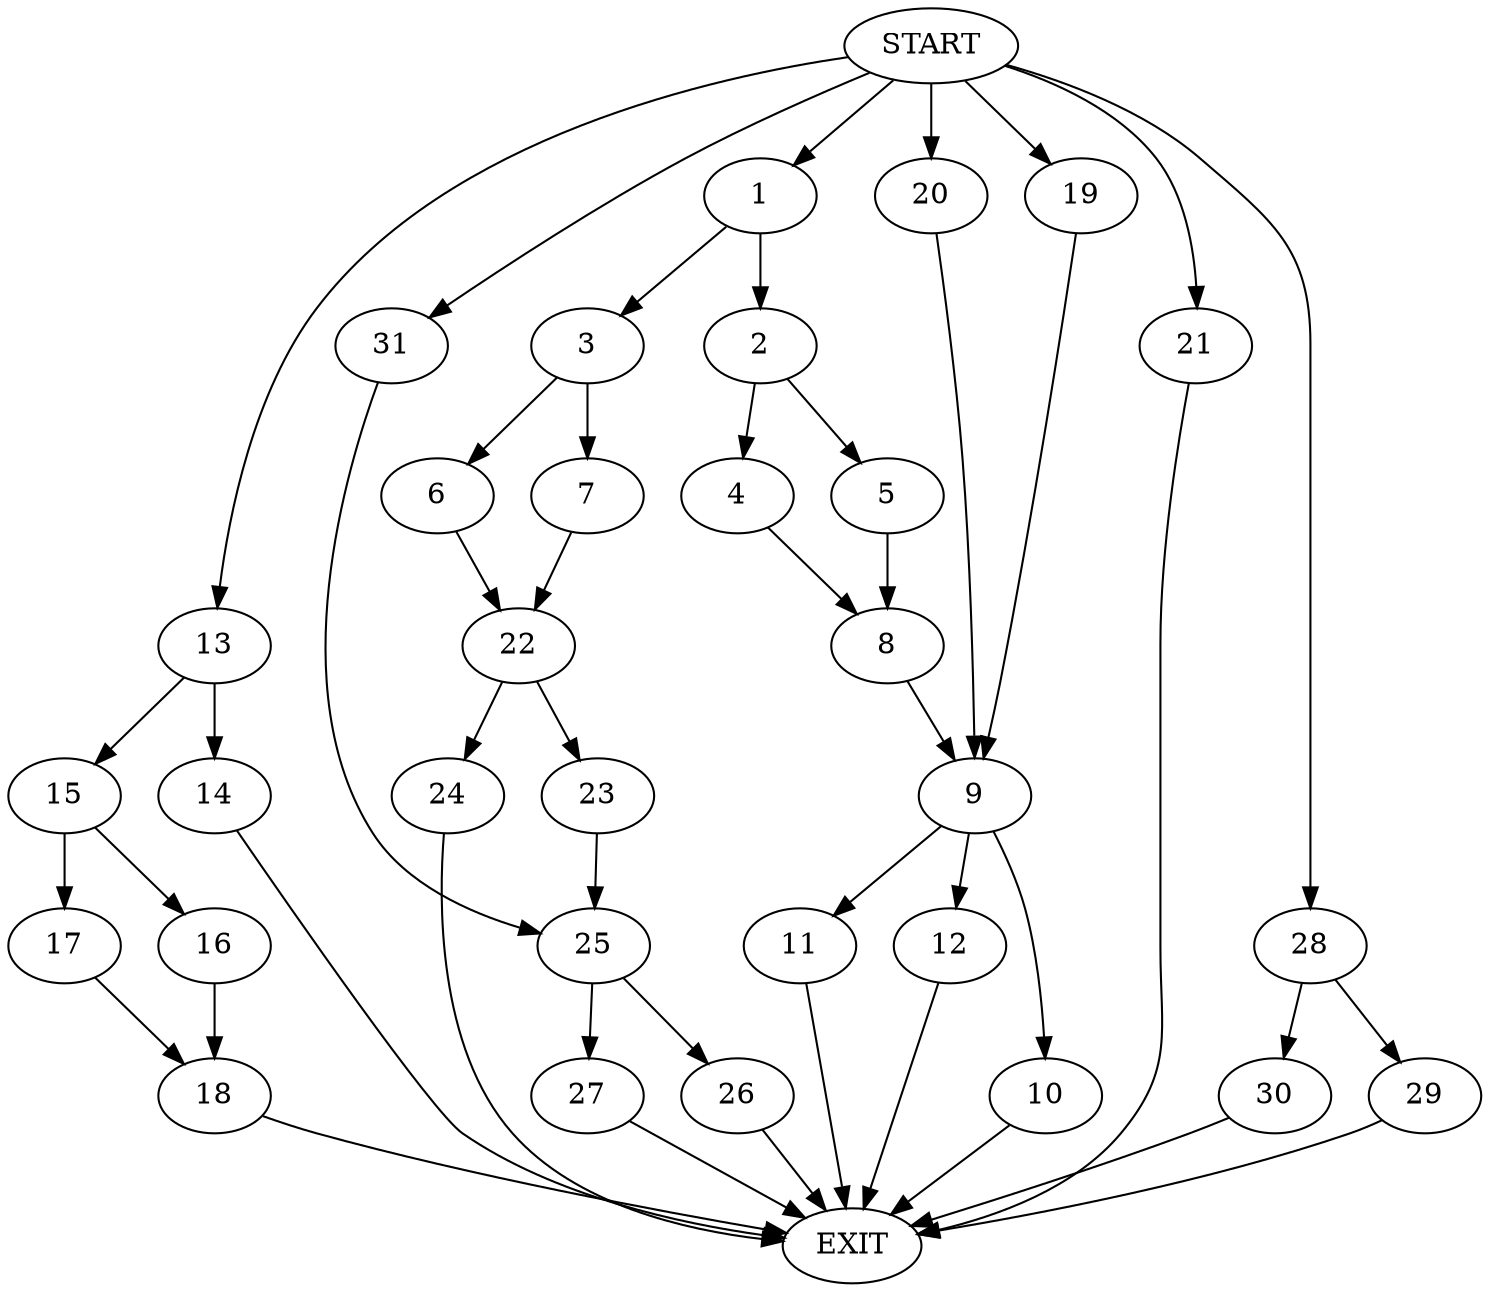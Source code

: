 digraph {
0 [label="START"]
32 [label="EXIT"]
0 -> 1
1 -> 2
1 -> 3
2 -> 4
2 -> 5
3 -> 6
3 -> 7
4 -> 8
5 -> 8
8 -> 9
9 -> 10
9 -> 11
9 -> 12
12 -> 32
0 -> 13
13 -> 14
13 -> 15
15 -> 16
15 -> 17
14 -> 32
17 -> 18
16 -> 18
18 -> 32
0 -> 19
19 -> 9
11 -> 32
0 -> 20
20 -> 9
10 -> 32
0 -> 21
21 -> 32
7 -> 22
6 -> 22
22 -> 23
22 -> 24
23 -> 25
24 -> 32
25 -> 26
25 -> 27
26 -> 32
0 -> 28
28 -> 29
28 -> 30
29 -> 32
30 -> 32
0 -> 31
31 -> 25
27 -> 32
}

